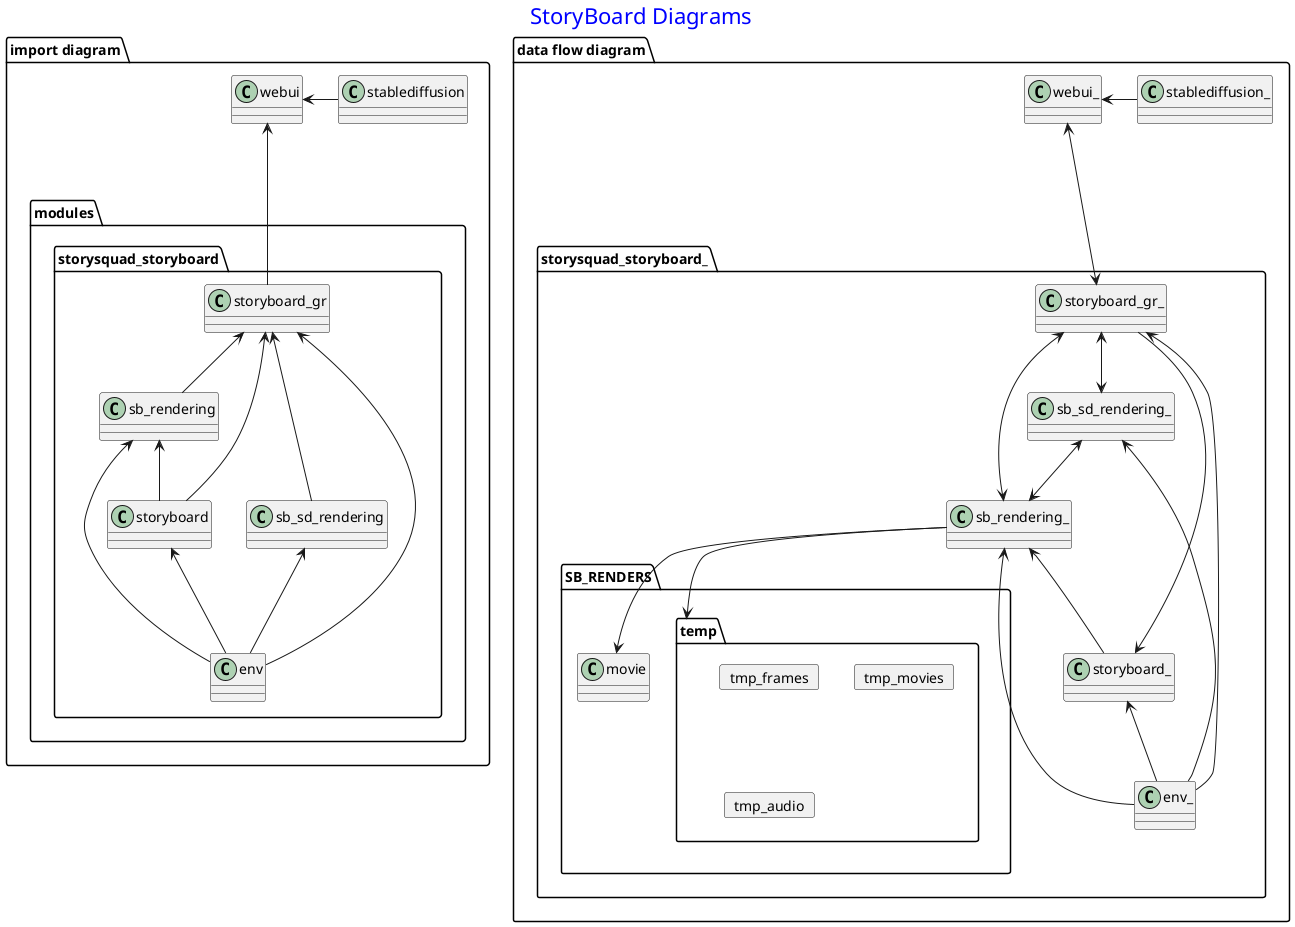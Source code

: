 @startuml
'https://plantuml.com/object-diagram
' make a place for a description

' makes a place for the subtitle'
center header <font color=blue size=22>StoryBoard Diagrams</font>

folder "import diagram"{
    class webui
    class stablediffusion
    webui <- stablediffusion
    folder modules{
        folder storysquad_storyboard{
            class storyboard_gr
            class sb_rendering
            class sb_sd_rendering
            class storyboard
            class env
            storyboard_gr <-- sb_rendering
            storyboard_gr <-- sb_sd_rendering
            storyboard_gr <-- storyboard

            storyboard_gr <-- env
            storyboard <-- env
            sb_sd_rendering <-- env
            sb_rendering <-- env
            sb_rendering <-- storyboard

            webui <--- storyboard_gr
        }
    }
}
allowmixing
folder "data flow diagram"{
    class webui_
    class stablediffusion_
    webui_ <- stablediffusion_
    folder storysquad_storyboard_{
        class storyboard_gr_
        class sb_rendering_
        class sb_sd_rendering_
        class storyboard_
        class env_
        storyboard_gr_ <--> sb_rendering_
        storyboard_gr_ <--> sb_sd_rendering_
        storyboard_gr_ --> storyboard_

        storyboard_gr_ <-- env_
        storyboard_ <-- env_
        sb_sd_rendering_ <-- env_
        sb_rendering_ <-- env_
        sb_rendering_ <-- storyboard_

        webui_ <---> storyboard_gr_
        folder SB_RENDERS{
            class movie
            folder temp{
                 card tmp_frames
                 card tmp_movies
                 card tmp_audio
            }
        }
        sb_rendering_ --> movie
        sb_rendering_ --> temp
        sb_sd_rendering_ <--> sb_rendering_
    }
}

'storyboard_gr -- sb_rendering
'storyboard_gr -- sb_sd_rendering
'storyboard_gr -- storyboard

'modules -right-> cloned modules

@enduml

